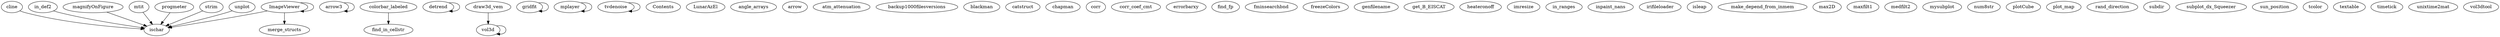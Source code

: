 /* Created by mdot for Matlab */
digraph m2html {
  ImageViewer -> ImageViewer;
  ImageViewer -> ischar;
  ImageViewer -> merge_structs;
  arrow3 -> arrow3;
  cline -> ischar;
  colorbar_labeled -> find_in_cellstr;
  detrend -> detrend;
  draw3d_vem -> vol3d;
  gridfit -> gridfit;
  in_def2 -> ischar;
  magnifyOnFigure -> ischar;
  mplayer -> mplayer;
  mtit -> ischar;
  progmeter -> ischar;
  strim -> ischar;
  tvdenoise -> tvdenoise;
  unplot -> ischar;
  vol3d -> vol3d;

  Contents [URL="Contents.html"];
  ImageViewer [URL="ImageViewer.html"];
  LunarAzEl [URL="LunarAzEl.html"];
  angle_arrays [URL="angle_arrays.html"];
  arrow [URL="arrow.html"];
  arrow3 [URL="arrow3.html"];
  atm_attenuation [URL="atm_attenuation.html"];
  backup1000filesversions [URL="backup1000filesversions.html"];
  blackman [URL="blackman.html"];
  catstruct [URL="catstruct.html"];
  chapman [URL="chapman.html"];
  cline [URL="cline.html"];
  colorbar_labeled [URL="colorbar_labeled.html"];
  corr [URL="corr.html"];
  corr_coef_cmt [URL="corr_coef_cmt.html"];
  detrend [URL="detrend.html"];
  draw3d_vem [URL="draw3d_vem.html"];
  errorbarxy [URL="errorbarxy.html"];
  find_fp [URL="find_fp.html"];
  find_in_cellstr [URL="find_in_cellstr.html"];
  fminsearchbnd [URL="fminsearchbnd.html"];
  freezeColors [URL="freezeColors.html"];
  genfilename [URL="genfilename.html"];
  get_B_EISCAT [URL="get_B_EISCAT.html"];
  gridfit [URL="gridfit.html"];
  heateronoff [URL="heateronoff.html"];
  imresize [URL="imresize.html"];
  in_def2 [URL="in_def2.html"];
  in_ranges [URL="in_ranges.html"];
  inpaint_nans [URL="inpaint_nans.html"];
  irifileloader [URL="irifileloader.html"];
  ischar [URL="ischar.html"];
  isleap [URL="isleap.html"];
  magnifyOnFigure [URL="magnifyOnFigure.html"];
  make_depend_from_inmem [URL="make_depend_from_inmem.html"];
  max2D [URL="max2D.html"];
  maxfilt1 [URL="maxfilt1.html"];
  medfilt2 [URL="medfilt2.html"];
  merge_structs [URL="merge_structs.html"];
  mplayer [URL="mplayer.html"];
  mtit [URL="mtit.html"];
  mysubplot [URL="mysubplot.html"];
  num8str [URL="num8str.html"];
  plotCube [URL="plotCube.html"];
  plot_map [URL="plot_map.html"];
  progmeter [URL="progmeter.html"];
  rand_direction [URL="rand_direction.html"];
  strim [URL="strim.html"];
  subdir [URL="subdir.html"];
  subplot_dx_Squeezer [URL="subplot_dx_Squeezer.html"];
  sun_position [URL="sun_position.html"];
  tcolor [URL="tcolor.html"];
  textable [URL="textable.html"];
  timetick [URL="timetick.html"];
  tvdenoise [URL="tvdenoise.html"];
  unixtime2mat [URL="unixtime2mat.html"];
  unplot [URL="unplot.html"];
  vol3d [URL="vol3d.html"];
  vol3dtool [URL="vol3dtool.html"];
}